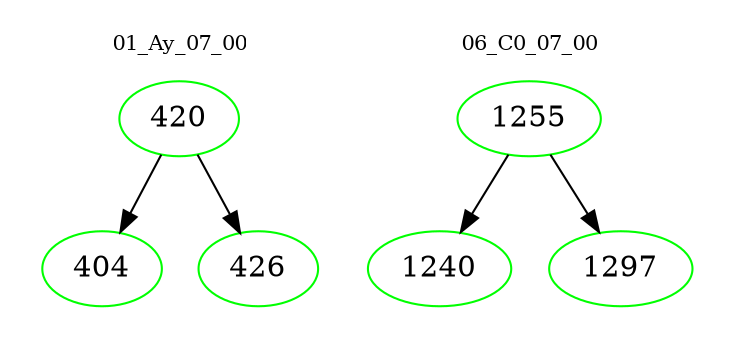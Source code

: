 digraph{
subgraph cluster_0 {
color = white
label = "01_Ay_07_00";
fontsize=10;
T0_420 [label="420", color="green"]
T0_420 -> T0_404 [color="black"]
T0_404 [label="404", color="green"]
T0_420 -> T0_426 [color="black"]
T0_426 [label="426", color="green"]
}
subgraph cluster_1 {
color = white
label = "06_C0_07_00";
fontsize=10;
T1_1255 [label="1255", color="green"]
T1_1255 -> T1_1240 [color="black"]
T1_1240 [label="1240", color="green"]
T1_1255 -> T1_1297 [color="black"]
T1_1297 [label="1297", color="green"]
}
}
